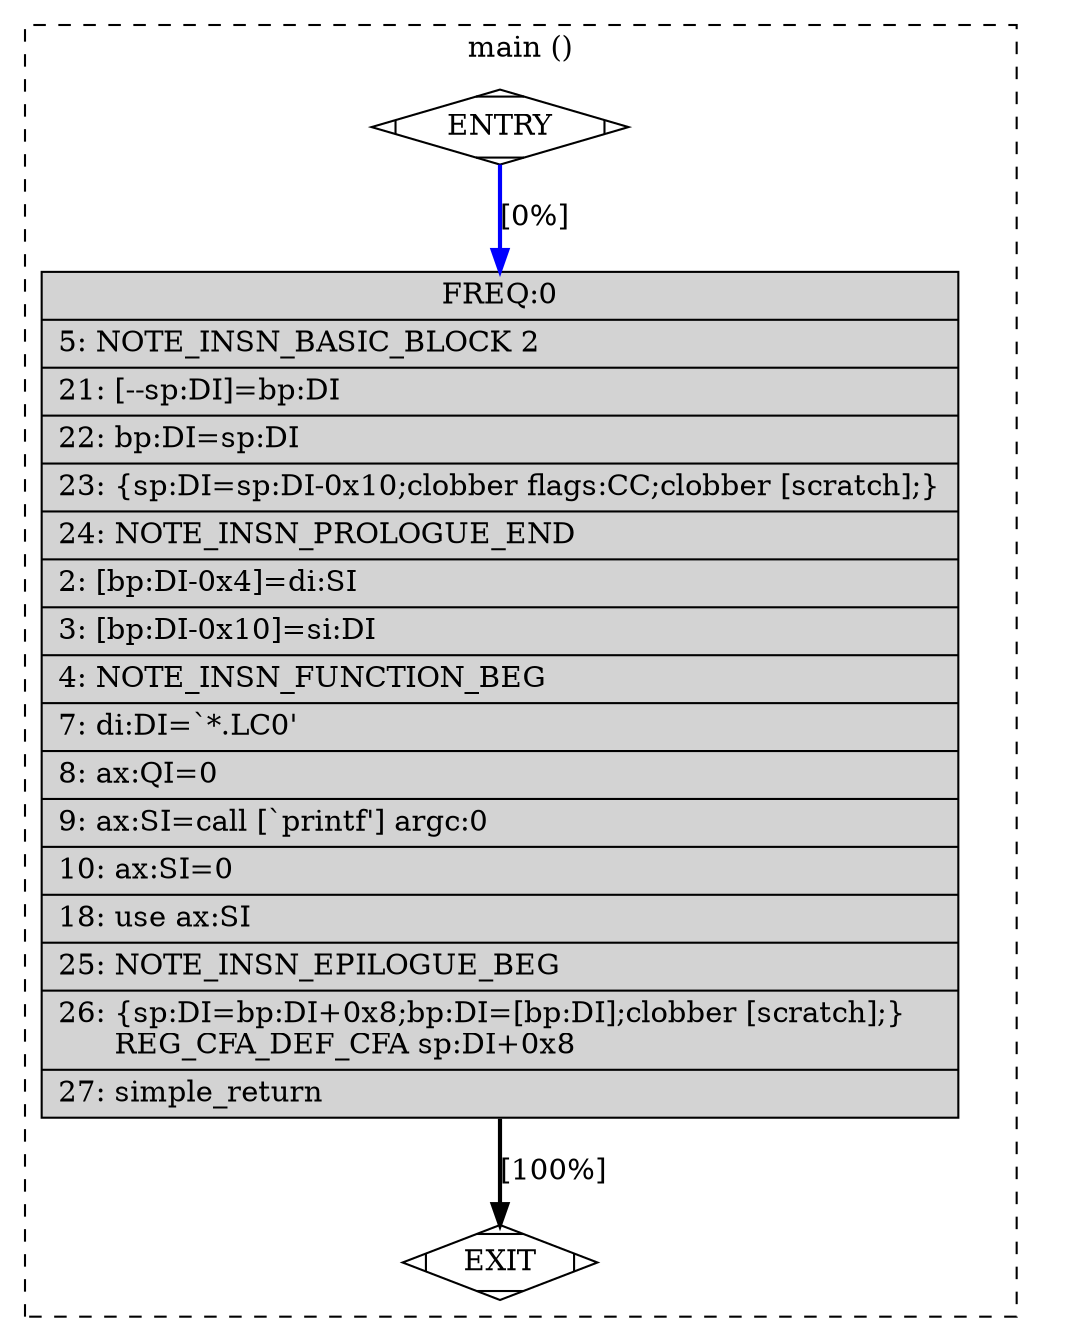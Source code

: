 digraph "a.c.279r.alignments" {
overlap=false;
subgraph "cluster_main" {
	style="dashed";
	color="black";
	label="main ()";
	fn_0_basic_block_0 [shape=Mdiamond,style=filled,fillcolor=white,label="ENTRY"];

	fn_0_basic_block_2 [shape=record,style=filled,fillcolor=lightgrey,label="{ FREQ:0 |\ \ \ \ 5:\ NOTE_INSN_BASIC_BLOCK\ 2\l\
|\ \ \ 21:\ [--sp:DI]=bp:DI\l\
|\ \ \ 22:\ bp:DI=sp:DI\l\
|\ \ \ 23:\ \{sp:DI=sp:DI-0x10;clobber\ flags:CC;clobber\ [scratch];\}\l\
|\ \ \ 24:\ NOTE_INSN_PROLOGUE_END\l\
|\ \ \ \ 2:\ [bp:DI-0x4]=di:SI\l\
|\ \ \ \ 3:\ [bp:DI-0x10]=si:DI\l\
|\ \ \ \ 4:\ NOTE_INSN_FUNCTION_BEG\l\
|\ \ \ \ 7:\ di:DI=`*.LC0'\l\
|\ \ \ \ 8:\ ax:QI=0\l\
|\ \ \ \ 9:\ ax:SI=call\ [`printf']\ argc:0\l\
|\ \ \ 10:\ ax:SI=0\l\
|\ \ \ 18:\ use\ ax:SI\l\
|\ \ \ 25:\ NOTE_INSN_EPILOGUE_BEG\l\
|\ \ \ 26:\ \{sp:DI=bp:DI+0x8;bp:DI=[bp:DI];clobber\ [scratch];\}\l\
\ \ \ \ \ \ REG_CFA_DEF_CFA\ sp:DI+0x8\l\
|\ \ \ 27:\ simple_return\l\
}"];

	fn_0_basic_block_1 [shape=Mdiamond,style=filled,fillcolor=white,label="EXIT"];

	fn_0_basic_block_0:s -> fn_0_basic_block_2:n [style="solid,bold",color=blue,weight=100,constraint=true, label="[0%]"];
	fn_0_basic_block_2:s -> fn_0_basic_block_1:n [style="solid,bold",color=black,weight=10,constraint=true, label="[100%]"];
	fn_0_basic_block_0:s -> fn_0_basic_block_1:n [style="invis",constraint=true];
}
}
